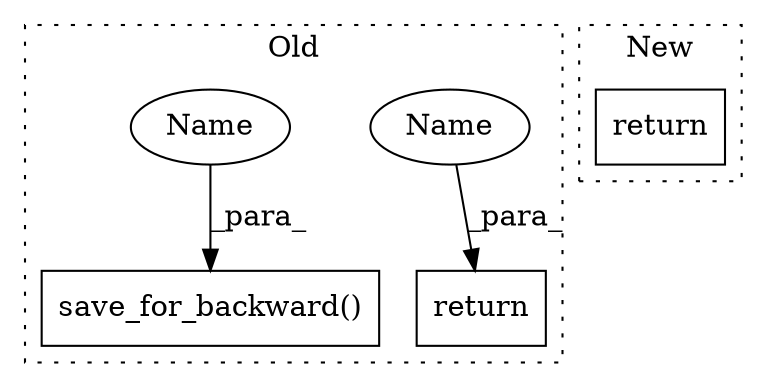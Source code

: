 digraph G {
subgraph cluster0 {
1 [label="save_for_backward()" a="75" s="1164,1193" l="23,1" shape="box"];
3 [label="return" a="93" s="1199" l="7" shape="box"];
4 [label="Name" a="87" s="1206" l="3" shape="ellipse"];
5 [label="Name" a="87" s="1190" l="3" shape="ellipse"];
label = "Old";
style="dotted";
}
subgraph cluster1 {
2 [label="return" a="93" s="1115" l="7" shape="box"];
label = "New";
style="dotted";
}
4 -> 3 [label="_para_"];
5 -> 1 [label="_para_"];
}